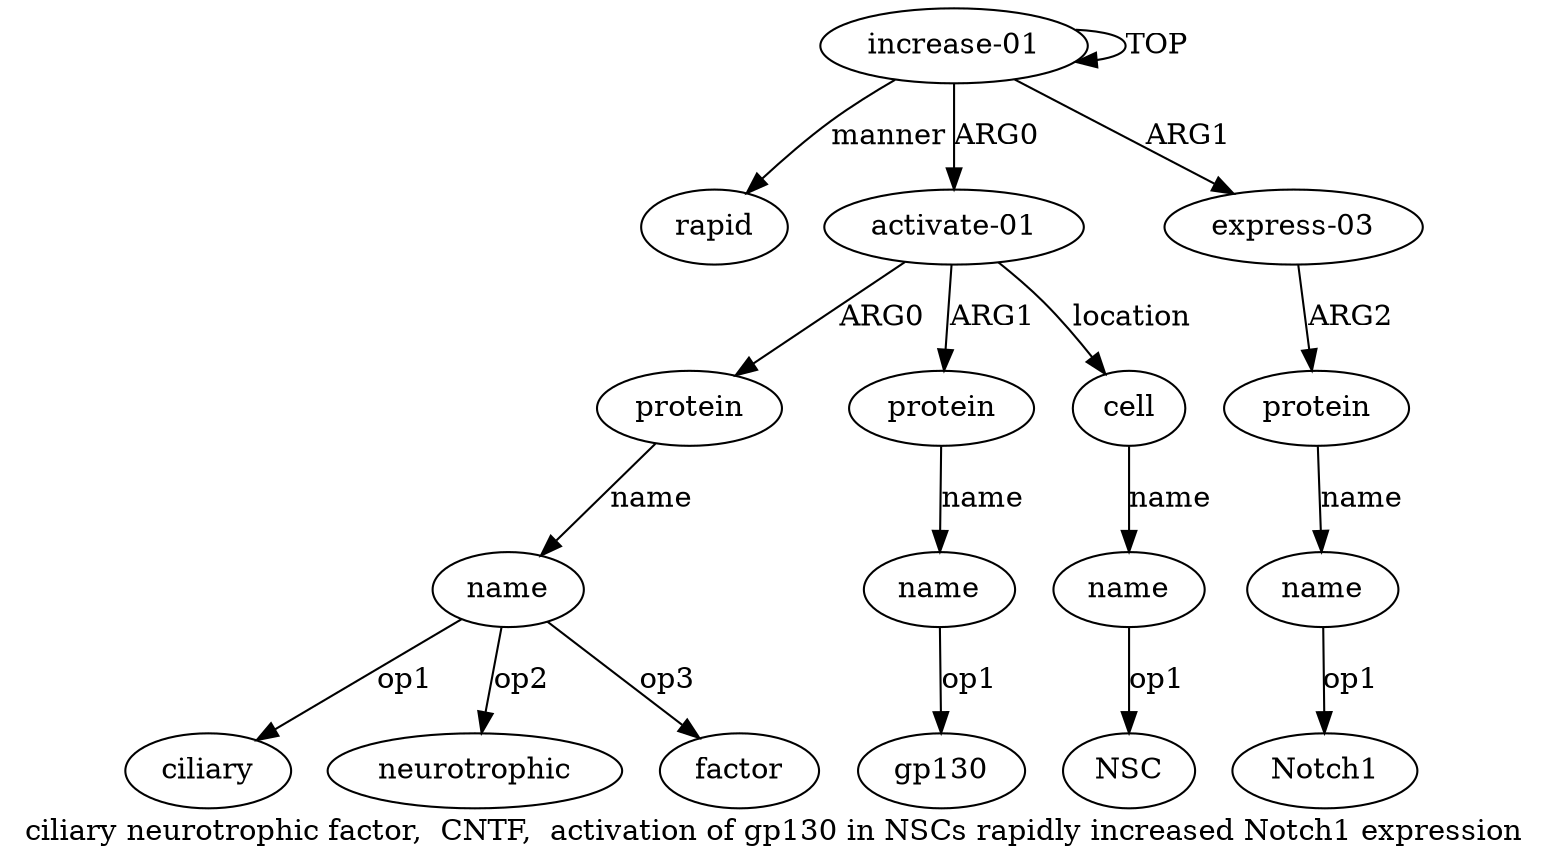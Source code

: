 digraph  {
	graph [label="ciliary neurotrophic factor,  CNTF,  activation of gp130 in NSCs rapidly increased Notch1 expression"];
	node [label="\N"];
	"a3 ciliary"	 [color=black,
		gold_ind=-1,
		gold_label=ciliary,
		label=ciliary,
		test_ind=-1,
		test_label=ciliary];
	a11	 [color=black,
		gold_ind=11,
		gold_label=rapid,
		label=rapid,
		test_ind=11,
		test_label=rapid];
	a10	 [color=black,
		gold_ind=10,
		gold_label=name,
		label=name,
		test_ind=10,
		test_label=name];
	"a10 Notch1"	 [color=black,
		gold_ind=-1,
		gold_label=Notch1,
		label=Notch1,
		test_ind=-1,
		test_label=Notch1];
	a10 -> "a10 Notch1" [key=0,
	color=black,
	gold_label=op1,
	label=op1,
	test_label=op1];
"a5 gp130" [color=black,
	gold_ind=-1,
	gold_label=gp130,
	label=gp130,
	test_ind=-1,
	test_label=gp130];
"a3 neurotrophic" [color=black,
	gold_ind=-1,
	gold_label=neurotrophic,
	label=neurotrophic,
	test_ind=-1,
	test_label=neurotrophic];
"a3 factor" [color=black,
	gold_ind=-1,
	gold_label=factor,
	label=factor,
	test_ind=-1,
	test_label=factor];
"a7 NSC" [color=black,
	gold_ind=-1,
	gold_label=NSC,
	label=NSC,
	test_ind=-1,
	test_label=NSC];
a1 [color=black,
	gold_ind=1,
	gold_label="activate-01",
	label="activate-01",
	test_ind=1,
	test_label="activate-01"];
a2 [color=black,
	gold_ind=2,
	gold_label=protein,
	label=protein,
	test_ind=2,
	test_label=protein];
a1 -> a2 [key=0,
color=black,
gold_label=ARG0,
label=ARG0,
test_label=ARG0];
a4 [color=black,
gold_ind=4,
gold_label=protein,
label=protein,
test_ind=4,
test_label=protein];
a1 -> a4 [key=0,
color=black,
gold_label=ARG1,
label=ARG1,
test_label=ARG1];
a6 [color=black,
gold_ind=6,
gold_label=cell,
label=cell,
test_ind=6,
test_label=cell];
a1 -> a6 [key=0,
color=black,
gold_label=location,
label=location,
test_label=location];
a0 [color=black,
gold_ind=0,
gold_label="increase-01",
label="increase-01",
test_ind=0,
test_label="increase-01"];
a0 -> a11 [key=0,
color=black,
gold_label=manner,
label=manner,
test_label=manner];
a0 -> a1 [key=0,
color=black,
gold_label=ARG0,
label=ARG0,
test_label=ARG0];
a0 -> a0 [key=0,
color=black,
gold_label=TOP,
label=TOP,
test_label=TOP];
a8 [color=black,
gold_ind=8,
gold_label="express-03",
label="express-03",
test_ind=8,
test_label="express-03"];
a0 -> a8 [key=0,
color=black,
gold_label=ARG1,
label=ARG1,
test_label=ARG1];
a3 [color=black,
gold_ind=3,
gold_label=name,
label=name,
test_ind=3,
test_label=name];
a3 -> "a3 ciliary" [key=0,
color=black,
gold_label=op1,
label=op1,
test_label=op1];
a3 -> "a3 neurotrophic" [key=0,
color=black,
gold_label=op2,
label=op2,
test_label=op2];
a3 -> "a3 factor" [key=0,
color=black,
gold_label=op3,
label=op3,
test_label=op3];
a2 -> a3 [key=0,
color=black,
gold_label=name,
label=name,
test_label=name];
a5 [color=black,
gold_ind=5,
gold_label=name,
label=name,
test_ind=5,
test_label=name];
a5 -> "a5 gp130" [key=0,
color=black,
gold_label=op1,
label=op1,
test_label=op1];
a4 -> a5 [key=0,
color=black,
gold_label=name,
label=name,
test_label=name];
a7 [color=black,
gold_ind=7,
gold_label=name,
label=name,
test_ind=7,
test_label=name];
a7 -> "a7 NSC" [key=0,
color=black,
gold_label=op1,
label=op1,
test_label=op1];
a6 -> a7 [key=0,
color=black,
gold_label=name,
label=name,
test_label=name];
a9 [color=black,
gold_ind=9,
gold_label=protein,
label=protein,
test_ind=9,
test_label=protein];
a9 -> a10 [key=0,
color=black,
gold_label=name,
label=name,
test_label=name];
a8 -> a9 [key=0,
color=black,
gold_label=ARG2,
label=ARG2,
test_label=ARG2];
}

